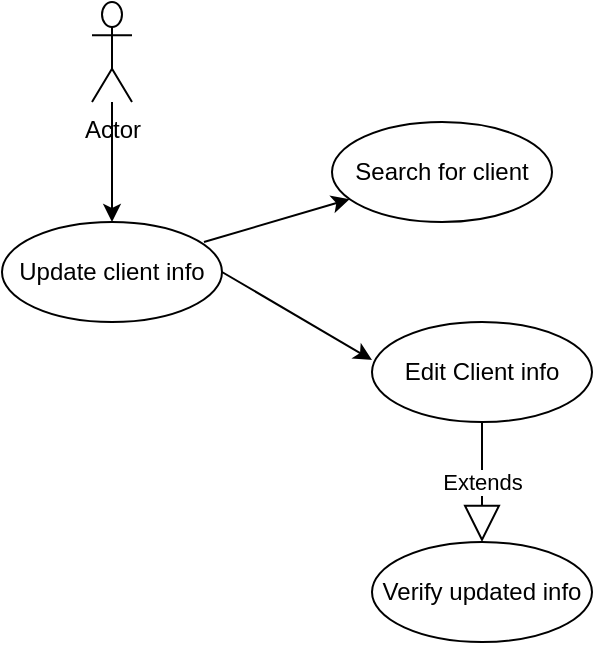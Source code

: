 <mxfile version="24.6.5" type="device">
  <diagram name="Page-1" id="swZflOWLH3U3_CGdYCAh">
    <mxGraphModel dx="1626" dy="784" grid="1" gridSize="10" guides="1" tooltips="1" connect="1" arrows="1" fold="1" page="1" pageScale="1" pageWidth="850" pageHeight="1100" math="0" shadow="0">
      <root>
        <mxCell id="0" />
        <mxCell id="1" parent="0" />
        <mxCell id="b4nlrsdbVw6bt0wzMMlX-1" value="Actor" style="shape=umlActor;verticalLabelPosition=bottom;verticalAlign=top;html=1;" vertex="1" parent="1">
          <mxGeometry x="310" y="280" width="20" height="50" as="geometry" />
        </mxCell>
        <mxCell id="b4nlrsdbVw6bt0wzMMlX-2" value="" style="endArrow=classic;html=1;rounded=0;" edge="1" parent="1" source="b4nlrsdbVw6bt0wzMMlX-1">
          <mxGeometry width="50" height="50" relative="1" as="geometry">
            <mxPoint x="400" y="430" as="sourcePoint" />
            <mxPoint x="320" y="390" as="targetPoint" />
          </mxGeometry>
        </mxCell>
        <mxCell id="b4nlrsdbVw6bt0wzMMlX-3" value="Update client info" style="ellipse;whiteSpace=wrap;html=1;" vertex="1" parent="1">
          <mxGeometry x="265" y="390" width="110" height="50" as="geometry" />
        </mxCell>
        <mxCell id="b4nlrsdbVw6bt0wzMMlX-4" value="Verify updated info" style="ellipse;whiteSpace=wrap;html=1;" vertex="1" parent="1">
          <mxGeometry x="450" y="550" width="110" height="50" as="geometry" />
        </mxCell>
        <mxCell id="b4nlrsdbVw6bt0wzMMlX-5" value="Edit Client info" style="ellipse;whiteSpace=wrap;html=1;" vertex="1" parent="1">
          <mxGeometry x="450" y="440" width="110" height="50" as="geometry" />
        </mxCell>
        <mxCell id="b4nlrsdbVw6bt0wzMMlX-6" value="Search for client" style="ellipse;whiteSpace=wrap;html=1;" vertex="1" parent="1">
          <mxGeometry x="430" y="340" width="110" height="50" as="geometry" />
        </mxCell>
        <mxCell id="b4nlrsdbVw6bt0wzMMlX-7" value="" style="endArrow=classic;html=1;rounded=0;entryX=0;entryY=0.38;entryDx=0;entryDy=0;entryPerimeter=0;exitX=1;exitY=0.5;exitDx=0;exitDy=0;" edge="1" parent="1" source="b4nlrsdbVw6bt0wzMMlX-3" target="b4nlrsdbVw6bt0wzMMlX-5">
          <mxGeometry width="50" height="50" relative="1" as="geometry">
            <mxPoint x="330" y="340" as="sourcePoint" />
            <mxPoint x="330" y="400" as="targetPoint" />
          </mxGeometry>
        </mxCell>
        <mxCell id="b4nlrsdbVw6bt0wzMMlX-8" value="" style="endArrow=classic;html=1;rounded=0;exitX=0.918;exitY=0.2;exitDx=0;exitDy=0;exitPerimeter=0;" edge="1" parent="1" source="b4nlrsdbVw6bt0wzMMlX-3" target="b4nlrsdbVw6bt0wzMMlX-6">
          <mxGeometry width="50" height="50" relative="1" as="geometry">
            <mxPoint x="340" y="350" as="sourcePoint" />
            <mxPoint x="340" y="410" as="targetPoint" />
          </mxGeometry>
        </mxCell>
        <mxCell id="b4nlrsdbVw6bt0wzMMlX-9" value="Extends" style="endArrow=block;endSize=16;endFill=0;html=1;rounded=0;entryX=0.5;entryY=0;entryDx=0;entryDy=0;exitX=0.5;exitY=1;exitDx=0;exitDy=0;" edge="1" parent="1" source="b4nlrsdbVw6bt0wzMMlX-5" target="b4nlrsdbVw6bt0wzMMlX-4">
          <mxGeometry width="160" relative="1" as="geometry">
            <mxPoint x="340" y="400" as="sourcePoint" />
            <mxPoint x="500" y="400" as="targetPoint" />
          </mxGeometry>
        </mxCell>
      </root>
    </mxGraphModel>
  </diagram>
</mxfile>
